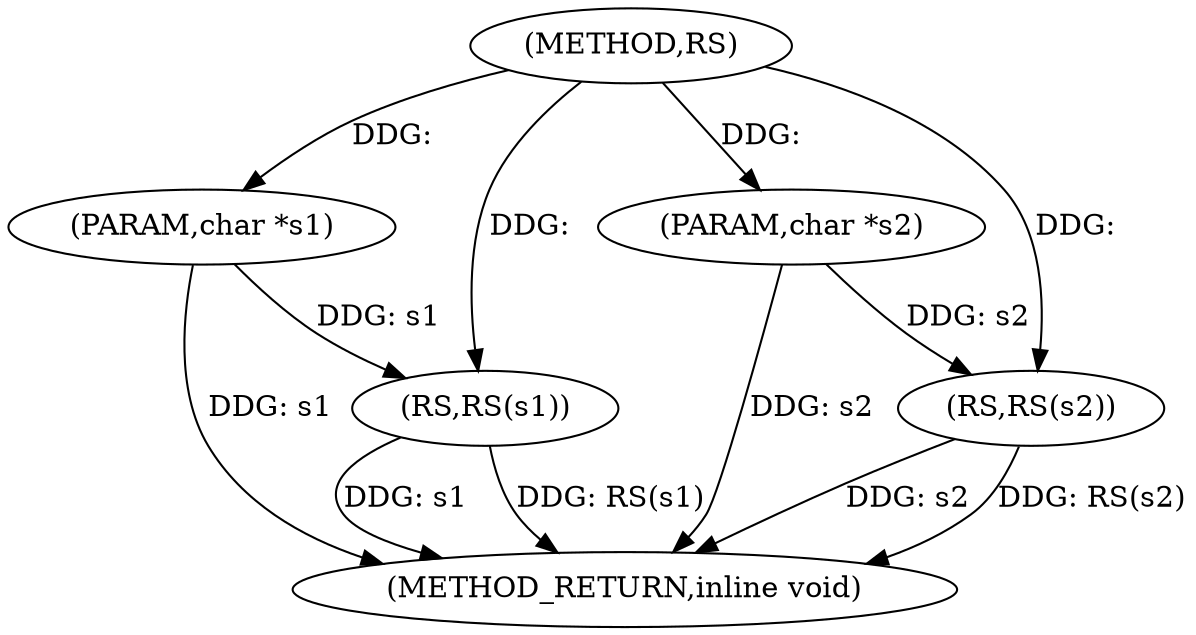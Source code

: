 digraph "RS" {  
"1000787" [label = "(METHOD,RS)" ]
"1000796" [label = "(METHOD_RETURN,inline void)" ]
"1000788" [label = "(PARAM,char *s1)" ]
"1000789" [label = "(PARAM,char *s2)" ]
"1000792" [label = "(RS,RS(s1))" ]
"1000794" [label = "(RS,RS(s2))" ]
  "1000788" -> "1000796"  [ label = "DDG: s1"] 
  "1000789" -> "1000796"  [ label = "DDG: s2"] 
  "1000792" -> "1000796"  [ label = "DDG: s1"] 
  "1000792" -> "1000796"  [ label = "DDG: RS(s1)"] 
  "1000794" -> "1000796"  [ label = "DDG: s2"] 
  "1000794" -> "1000796"  [ label = "DDG: RS(s2)"] 
  "1000787" -> "1000788"  [ label = "DDG: "] 
  "1000787" -> "1000789"  [ label = "DDG: "] 
  "1000788" -> "1000792"  [ label = "DDG: s1"] 
  "1000787" -> "1000792"  [ label = "DDG: "] 
  "1000789" -> "1000794"  [ label = "DDG: s2"] 
  "1000787" -> "1000794"  [ label = "DDG: "] 
}
